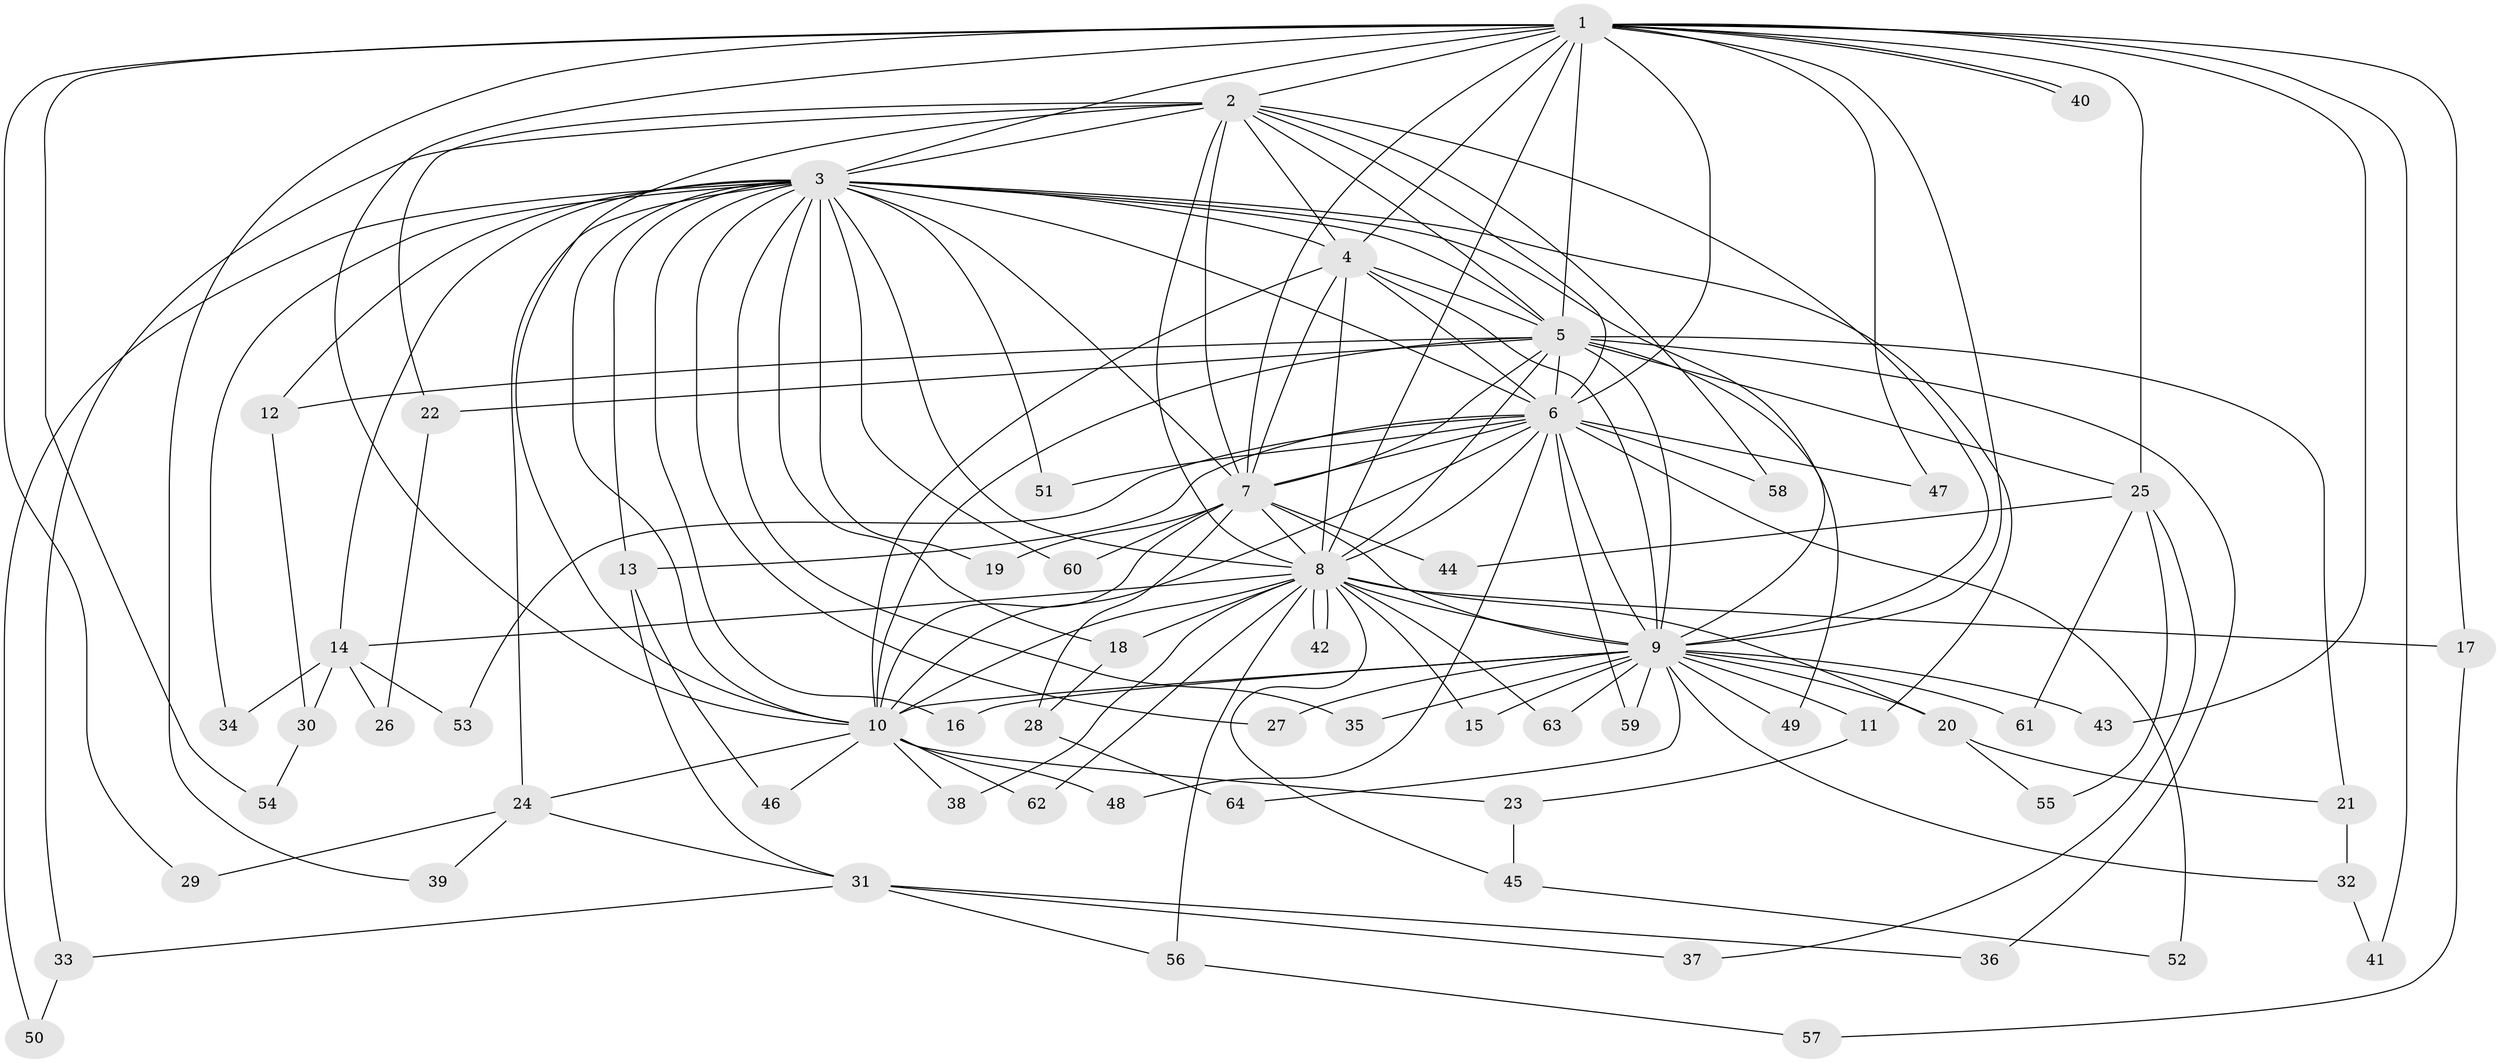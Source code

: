 // Generated by graph-tools (version 1.1) at 2025/25/03/09/25 03:25:44]
// undirected, 64 vertices, 153 edges
graph export_dot {
graph [start="1"]
  node [color=gray90,style=filled];
  1;
  2;
  3;
  4;
  5;
  6;
  7;
  8;
  9;
  10;
  11;
  12;
  13;
  14;
  15;
  16;
  17;
  18;
  19;
  20;
  21;
  22;
  23;
  24;
  25;
  26;
  27;
  28;
  29;
  30;
  31;
  32;
  33;
  34;
  35;
  36;
  37;
  38;
  39;
  40;
  41;
  42;
  43;
  44;
  45;
  46;
  47;
  48;
  49;
  50;
  51;
  52;
  53;
  54;
  55;
  56;
  57;
  58;
  59;
  60;
  61;
  62;
  63;
  64;
  1 -- 2;
  1 -- 3;
  1 -- 4;
  1 -- 5;
  1 -- 6;
  1 -- 7;
  1 -- 8;
  1 -- 9;
  1 -- 10;
  1 -- 17;
  1 -- 25;
  1 -- 29;
  1 -- 39;
  1 -- 40;
  1 -- 40;
  1 -- 41;
  1 -- 43;
  1 -- 47;
  1 -- 54;
  2 -- 3;
  2 -- 4;
  2 -- 5;
  2 -- 6;
  2 -- 7;
  2 -- 8;
  2 -- 9;
  2 -- 10;
  2 -- 22;
  2 -- 33;
  2 -- 58;
  3 -- 4;
  3 -- 5;
  3 -- 6;
  3 -- 7;
  3 -- 8;
  3 -- 9;
  3 -- 10;
  3 -- 11;
  3 -- 12;
  3 -- 13;
  3 -- 14;
  3 -- 16;
  3 -- 18;
  3 -- 19;
  3 -- 24;
  3 -- 27;
  3 -- 34;
  3 -- 35;
  3 -- 50;
  3 -- 51;
  3 -- 60;
  4 -- 5;
  4 -- 6;
  4 -- 7;
  4 -- 8;
  4 -- 9;
  4 -- 10;
  5 -- 6;
  5 -- 7;
  5 -- 8;
  5 -- 9;
  5 -- 10;
  5 -- 12;
  5 -- 21;
  5 -- 22;
  5 -- 25;
  5 -- 36;
  5 -- 49;
  6 -- 7;
  6 -- 8;
  6 -- 9;
  6 -- 10;
  6 -- 13;
  6 -- 47;
  6 -- 48;
  6 -- 51;
  6 -- 52;
  6 -- 53;
  6 -- 58;
  6 -- 59;
  7 -- 8;
  7 -- 9;
  7 -- 10;
  7 -- 19;
  7 -- 28;
  7 -- 44;
  7 -- 60;
  8 -- 9;
  8 -- 10;
  8 -- 14;
  8 -- 15;
  8 -- 17;
  8 -- 18;
  8 -- 20;
  8 -- 38;
  8 -- 42;
  8 -- 42;
  8 -- 45;
  8 -- 56;
  8 -- 62;
  8 -- 63;
  9 -- 10;
  9 -- 11;
  9 -- 15;
  9 -- 16;
  9 -- 20;
  9 -- 27;
  9 -- 32;
  9 -- 35;
  9 -- 43;
  9 -- 49;
  9 -- 59;
  9 -- 61;
  9 -- 63;
  9 -- 64;
  10 -- 23;
  10 -- 24;
  10 -- 38;
  10 -- 46;
  10 -- 48;
  10 -- 62;
  11 -- 23;
  12 -- 30;
  13 -- 31;
  13 -- 46;
  14 -- 26;
  14 -- 30;
  14 -- 34;
  14 -- 53;
  17 -- 57;
  18 -- 28;
  20 -- 21;
  20 -- 55;
  21 -- 32;
  22 -- 26;
  23 -- 45;
  24 -- 29;
  24 -- 31;
  24 -- 39;
  25 -- 37;
  25 -- 44;
  25 -- 55;
  25 -- 61;
  28 -- 64;
  30 -- 54;
  31 -- 33;
  31 -- 36;
  31 -- 37;
  31 -- 56;
  32 -- 41;
  33 -- 50;
  45 -- 52;
  56 -- 57;
}
